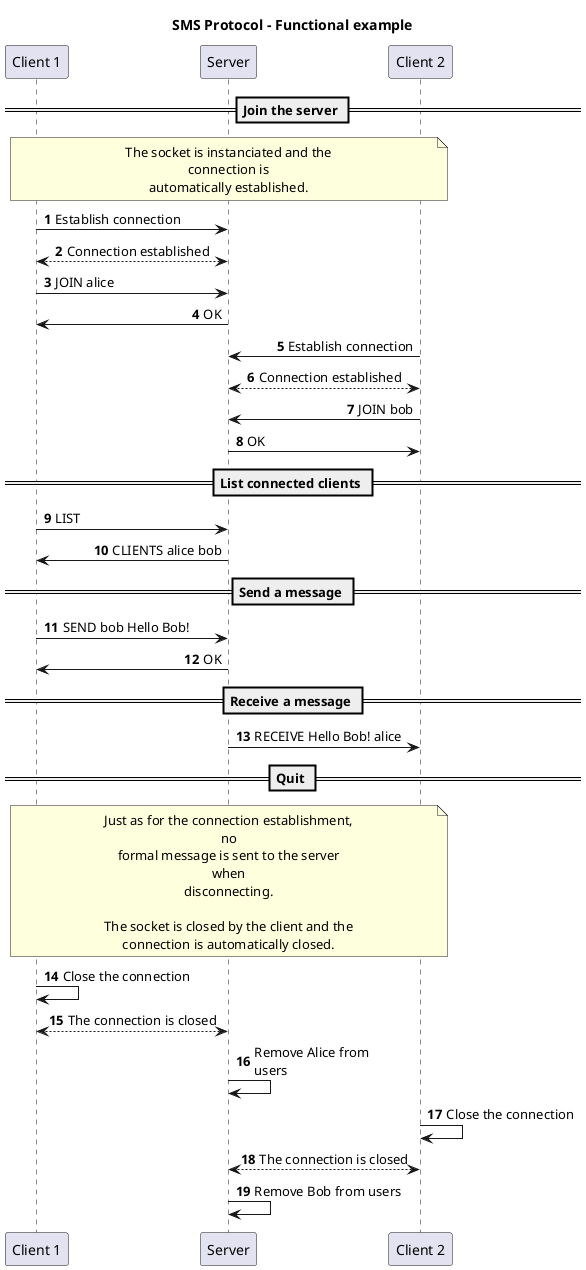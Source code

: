 @startuml sms-protocol-example-1-functional-example

skinparam boxPadding 100
skinparam maxMessageSize 150
skinparam noteTextAlignment center
skinparam sequenceMessageAlign direction
skinparam wrapWidth 250
autonumber

!pragma teoz true

title "SMS Protocol - Functional example"

participant "Client 1" as c1
participant "Server" as s
participant "Client 2" as c2

== Join the server ==

note over c1, c2
The socket is instanciated and the connection is
automatically established.
end note

c1->s : Establish connection
c1<-->s : Connection established

c1->s: JOIN alice
s->c1: OK

c2->s : Establish connection
c2<-->s : Connection established

c2->s: JOIN bob
s->c2: OK

== List connected clients ==

c1->s: LIST
s->c1: CLIENTS alice bob

== Send a message ==

c1->s: SEND bob Hello Bob!
s->c1: OK

== Receive a message ==

s->c2: RECEIVE Hello Bob! alice

== Quit ==

note over c1, c2
Just as for the connection establishment, no
formal message is sent to the server when
disconnecting.

The socket is closed by the client and the
connection is automatically closed.
end note

c1->c1: Close the connection
c1<-->s: The connection is closed
s->s: Remove Alice from users

c2->c2: Close the connection
c2<-->s: The connection is closed
s->s: Remove Bob from users
@enduml

